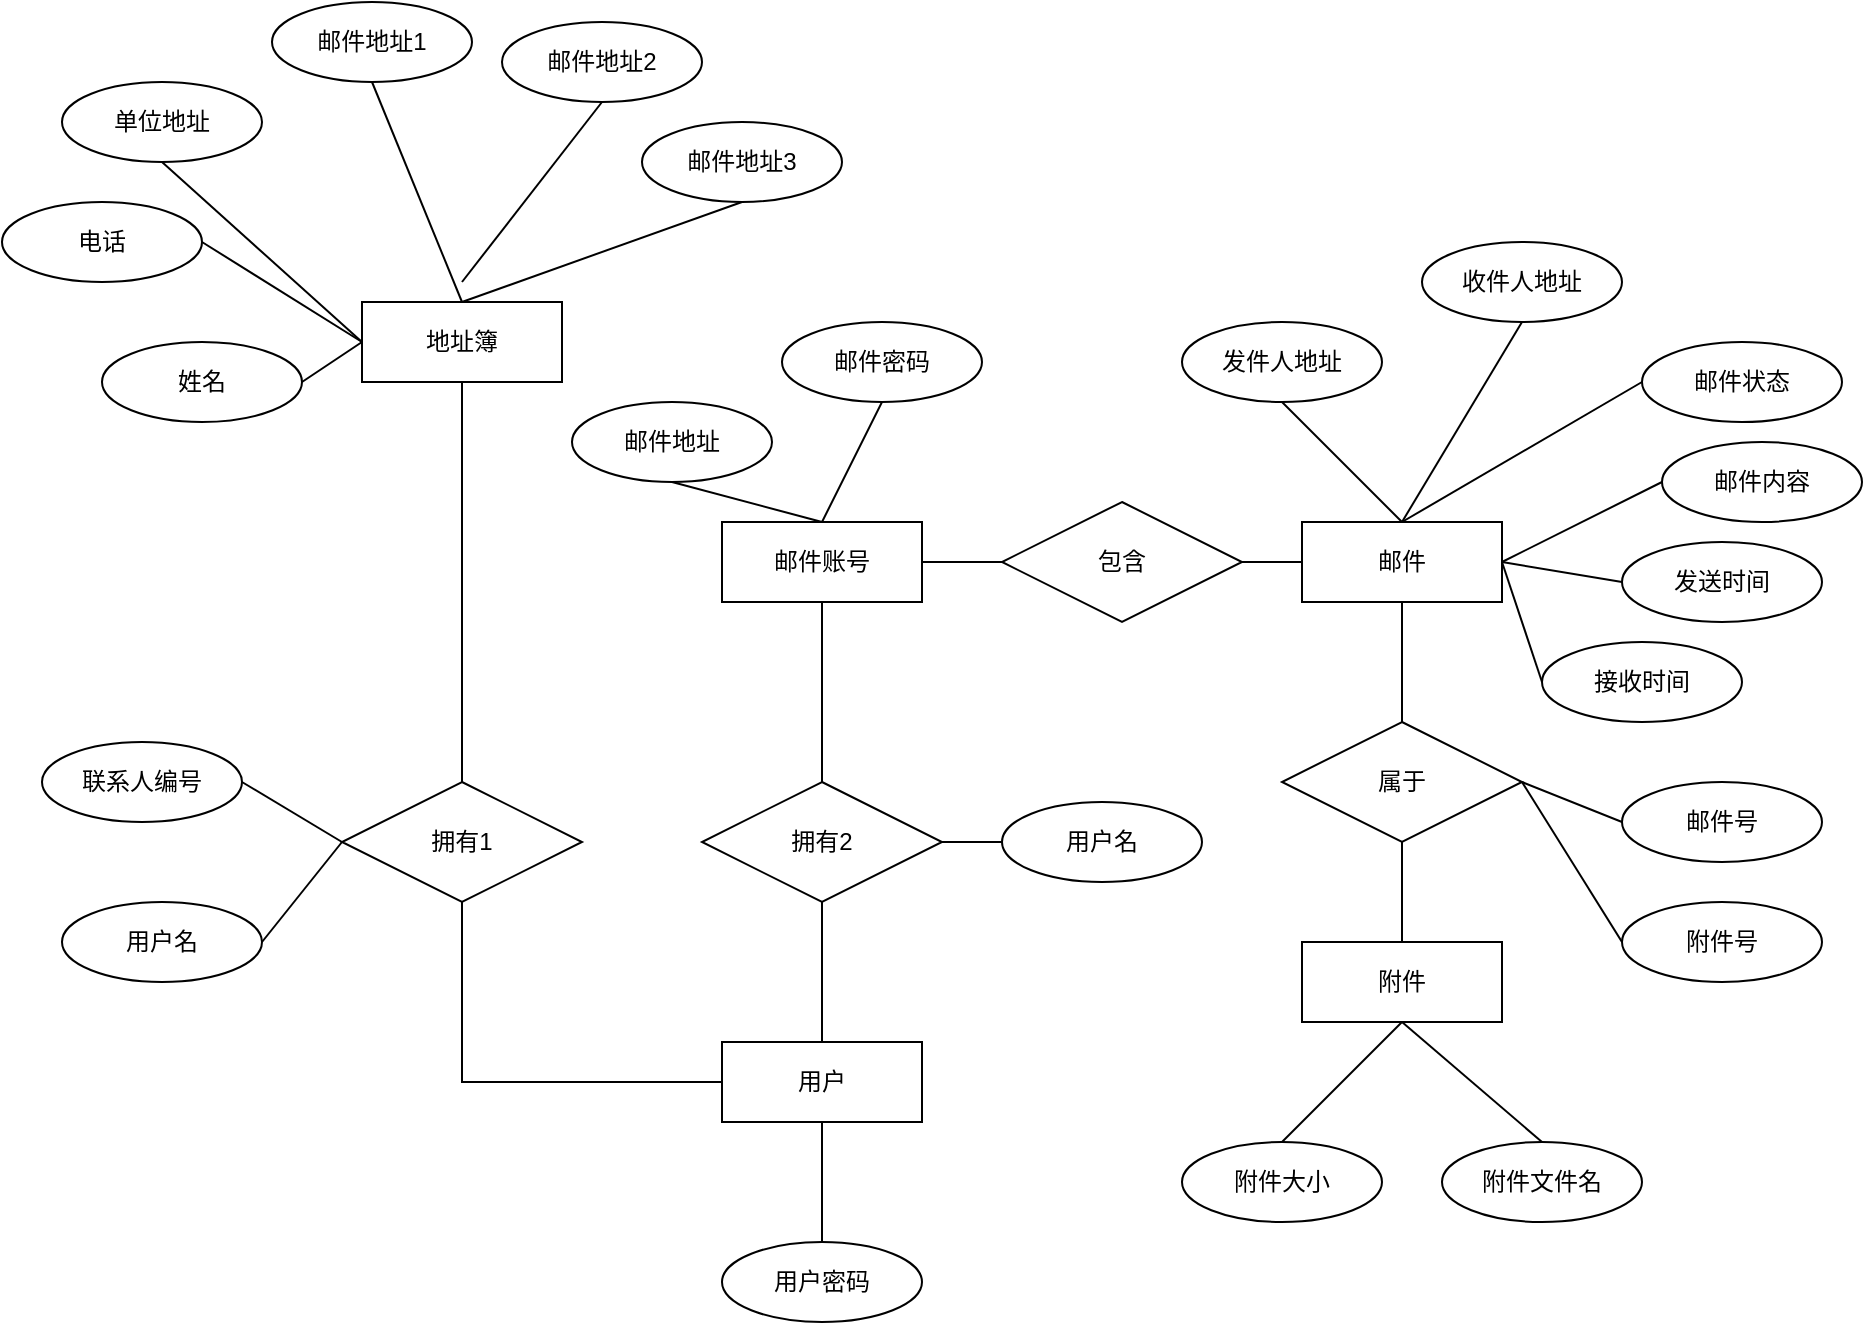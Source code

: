 <mxfile version="22.0.8" type="github">
  <diagram id="R2lEEEUBdFMjLlhIrx00" name="Page-1">
    <mxGraphModel dx="1562" dy="1933" grid="1" gridSize="10" guides="1" tooltips="1" connect="1" arrows="1" fold="1" page="1" pageScale="1" pageWidth="850" pageHeight="1100" math="0" shadow="0" extFonts="Permanent Marker^https://fonts.googleapis.com/css?family=Permanent+Marker">
      <root>
        <mxCell id="0" />
        <mxCell id="1" parent="0" />
        <mxCell id="YOHlFwrLhUCGFyqbjSsb-17" style="rounded=0;orthogonalLoop=1;jettySize=auto;html=1;exitX=0.5;exitY=1;exitDx=0;exitDy=0;entryX=0.5;entryY=0;entryDx=0;entryDy=0;endArrow=none;endFill=0;" edge="1" parent="1" source="YOHlFwrLhUCGFyqbjSsb-1" target="YOHlFwrLhUCGFyqbjSsb-6">
          <mxGeometry relative="1" as="geometry" />
        </mxCell>
        <mxCell id="YOHlFwrLhUCGFyqbjSsb-1" value="地址簿" style="whiteSpace=wrap;html=1;align=center;" vertex="1" parent="1">
          <mxGeometry x="270" y="80" width="100" height="40" as="geometry" />
        </mxCell>
        <mxCell id="YOHlFwrLhUCGFyqbjSsb-16" style="rounded=0;orthogonalLoop=1;jettySize=auto;html=1;exitX=0;exitY=0.5;exitDx=0;exitDy=0;entryX=0.5;entryY=1;entryDx=0;entryDy=0;endArrow=none;endFill=0;edgeStyle=orthogonalEdgeStyle;" edge="1" parent="1" source="YOHlFwrLhUCGFyqbjSsb-2" target="YOHlFwrLhUCGFyqbjSsb-6">
          <mxGeometry relative="1" as="geometry" />
        </mxCell>
        <mxCell id="YOHlFwrLhUCGFyqbjSsb-21" style="rounded=0;orthogonalLoop=1;jettySize=auto;html=1;exitX=0.5;exitY=1;exitDx=0;exitDy=0;entryX=0.5;entryY=0;entryDx=0;entryDy=0;endArrow=none;endFill=0;" edge="1" parent="1" source="YOHlFwrLhUCGFyqbjSsb-2" target="YOHlFwrLhUCGFyqbjSsb-19">
          <mxGeometry relative="1" as="geometry" />
        </mxCell>
        <mxCell id="YOHlFwrLhUCGFyqbjSsb-2" value="用户" style="whiteSpace=wrap;html=1;align=center;" vertex="1" parent="1">
          <mxGeometry x="450" y="450" width="100" height="40" as="geometry" />
        </mxCell>
        <mxCell id="YOHlFwrLhUCGFyqbjSsb-10" style="rounded=0;orthogonalLoop=1;jettySize=auto;html=1;exitX=1;exitY=0.5;exitDx=0;exitDy=0;entryX=0;entryY=0.5;entryDx=0;entryDy=0;endArrow=none;endFill=0;" edge="1" parent="1" source="YOHlFwrLhUCGFyqbjSsb-3" target="YOHlFwrLhUCGFyqbjSsb-8">
          <mxGeometry relative="1" as="geometry" />
        </mxCell>
        <mxCell id="YOHlFwrLhUCGFyqbjSsb-14" style="rounded=0;orthogonalLoop=1;jettySize=auto;html=1;exitX=0.5;exitY=1;exitDx=0;exitDy=0;entryX=0.5;entryY=0;entryDx=0;entryDy=0;endArrow=none;endFill=0;" edge="1" parent="1" source="YOHlFwrLhUCGFyqbjSsb-3" target="YOHlFwrLhUCGFyqbjSsb-7">
          <mxGeometry relative="1" as="geometry" />
        </mxCell>
        <mxCell id="YOHlFwrLhUCGFyqbjSsb-3" value="邮件账号" style="whiteSpace=wrap;html=1;align=center;" vertex="1" parent="1">
          <mxGeometry x="450" y="190" width="100" height="40" as="geometry" />
        </mxCell>
        <mxCell id="YOHlFwrLhUCGFyqbjSsb-11" style="rounded=0;orthogonalLoop=1;jettySize=auto;html=1;exitX=0;exitY=0.5;exitDx=0;exitDy=0;entryX=1;entryY=0.5;entryDx=0;entryDy=0;endArrow=none;endFill=0;" edge="1" parent="1" source="YOHlFwrLhUCGFyqbjSsb-4" target="YOHlFwrLhUCGFyqbjSsb-8">
          <mxGeometry relative="1" as="geometry" />
        </mxCell>
        <mxCell id="YOHlFwrLhUCGFyqbjSsb-12" style="edgeStyle=orthogonalEdgeStyle;rounded=0;orthogonalLoop=1;jettySize=auto;html=1;exitX=0.5;exitY=1;exitDx=0;exitDy=0;entryX=0.5;entryY=0;entryDx=0;entryDy=0;endArrow=none;endFill=0;" edge="1" parent="1" source="YOHlFwrLhUCGFyqbjSsb-4" target="YOHlFwrLhUCGFyqbjSsb-9">
          <mxGeometry relative="1" as="geometry" />
        </mxCell>
        <mxCell id="YOHlFwrLhUCGFyqbjSsb-4" value="邮件" style="whiteSpace=wrap;html=1;align=center;" vertex="1" parent="1">
          <mxGeometry x="740" y="190" width="100" height="40" as="geometry" />
        </mxCell>
        <mxCell id="YOHlFwrLhUCGFyqbjSsb-5" value="附件" style="whiteSpace=wrap;html=1;align=center;" vertex="1" parent="1">
          <mxGeometry x="740" y="400" width="100" height="40" as="geometry" />
        </mxCell>
        <mxCell id="YOHlFwrLhUCGFyqbjSsb-23" style="rounded=0;orthogonalLoop=1;jettySize=auto;html=1;exitX=0;exitY=0.5;exitDx=0;exitDy=0;entryX=1;entryY=0.5;entryDx=0;entryDy=0;endArrow=none;endFill=0;" edge="1" parent="1" source="YOHlFwrLhUCGFyqbjSsb-6" target="YOHlFwrLhUCGFyqbjSsb-22">
          <mxGeometry relative="1" as="geometry" />
        </mxCell>
        <mxCell id="YOHlFwrLhUCGFyqbjSsb-6" value="拥有1" style="shape=rhombus;perimeter=rhombusPerimeter;whiteSpace=wrap;html=1;align=center;" vertex="1" parent="1">
          <mxGeometry x="260" y="320" width="120" height="60" as="geometry" />
        </mxCell>
        <mxCell id="YOHlFwrLhUCGFyqbjSsb-15" style="rounded=0;orthogonalLoop=1;jettySize=auto;html=1;exitX=0.5;exitY=1;exitDx=0;exitDy=0;entryX=0.5;entryY=0;entryDx=0;entryDy=0;endArrow=none;endFill=0;" edge="1" parent="1" source="YOHlFwrLhUCGFyqbjSsb-7" target="YOHlFwrLhUCGFyqbjSsb-2">
          <mxGeometry relative="1" as="geometry" />
        </mxCell>
        <mxCell id="YOHlFwrLhUCGFyqbjSsb-7" value="拥有2" style="shape=rhombus;perimeter=rhombusPerimeter;whiteSpace=wrap;html=1;align=center;" vertex="1" parent="1">
          <mxGeometry x="440" y="320" width="120" height="60" as="geometry" />
        </mxCell>
        <mxCell id="YOHlFwrLhUCGFyqbjSsb-8" value="包含" style="shape=rhombus;perimeter=rhombusPerimeter;whiteSpace=wrap;html=1;align=center;" vertex="1" parent="1">
          <mxGeometry x="590" y="180" width="120" height="60" as="geometry" />
        </mxCell>
        <mxCell id="YOHlFwrLhUCGFyqbjSsb-13" style="edgeStyle=orthogonalEdgeStyle;rounded=0;orthogonalLoop=1;jettySize=auto;html=1;exitX=0.5;exitY=1;exitDx=0;exitDy=0;entryX=0.5;entryY=0;entryDx=0;entryDy=0;endArrow=none;endFill=0;" edge="1" parent="1" source="YOHlFwrLhUCGFyqbjSsb-9" target="YOHlFwrLhUCGFyqbjSsb-5">
          <mxGeometry relative="1" as="geometry" />
        </mxCell>
        <mxCell id="YOHlFwrLhUCGFyqbjSsb-9" value="属于" style="shape=rhombus;perimeter=rhombusPerimeter;whiteSpace=wrap;html=1;align=center;" vertex="1" parent="1">
          <mxGeometry x="730" y="290" width="120" height="60" as="geometry" />
        </mxCell>
        <mxCell id="YOHlFwrLhUCGFyqbjSsb-20" style="rounded=0;orthogonalLoop=1;jettySize=auto;html=1;exitX=0;exitY=0.5;exitDx=0;exitDy=0;entryX=1;entryY=0.5;entryDx=0;entryDy=0;endArrow=none;endFill=0;" edge="1" parent="1" source="YOHlFwrLhUCGFyqbjSsb-18" target="YOHlFwrLhUCGFyqbjSsb-7">
          <mxGeometry relative="1" as="geometry" />
        </mxCell>
        <mxCell id="YOHlFwrLhUCGFyqbjSsb-18" value="用户名" style="ellipse;whiteSpace=wrap;html=1;align=center;" vertex="1" parent="1">
          <mxGeometry x="590" y="330" width="100" height="40" as="geometry" />
        </mxCell>
        <mxCell id="YOHlFwrLhUCGFyqbjSsb-19" value="用户密码" style="ellipse;whiteSpace=wrap;html=1;align=center;" vertex="1" parent="1">
          <mxGeometry x="450" y="550" width="100" height="40" as="geometry" />
        </mxCell>
        <mxCell id="YOHlFwrLhUCGFyqbjSsb-22" value="用户名" style="ellipse;whiteSpace=wrap;html=1;align=center;" vertex="1" parent="1">
          <mxGeometry x="120" y="380" width="100" height="40" as="geometry" />
        </mxCell>
        <mxCell id="YOHlFwrLhUCGFyqbjSsb-25" style="rounded=0;orthogonalLoop=1;jettySize=auto;html=1;exitX=1;exitY=0.5;exitDx=0;exitDy=0;entryX=0;entryY=0.5;entryDx=0;entryDy=0;endArrow=none;endFill=0;" edge="1" parent="1" source="YOHlFwrLhUCGFyqbjSsb-24" target="YOHlFwrLhUCGFyqbjSsb-6">
          <mxGeometry relative="1" as="geometry" />
        </mxCell>
        <mxCell id="YOHlFwrLhUCGFyqbjSsb-24" value="联系人编号" style="ellipse;whiteSpace=wrap;html=1;align=center;" vertex="1" parent="1">
          <mxGeometry x="110" y="300" width="100" height="40" as="geometry" />
        </mxCell>
        <mxCell id="YOHlFwrLhUCGFyqbjSsb-33" style="rounded=0;orthogonalLoop=1;jettySize=auto;html=1;exitX=1;exitY=0.5;exitDx=0;exitDy=0;entryX=0;entryY=0.5;entryDx=0;entryDy=0;endArrow=none;endFill=0;" edge="1" parent="1" source="YOHlFwrLhUCGFyqbjSsb-26" target="YOHlFwrLhUCGFyqbjSsb-1">
          <mxGeometry relative="1" as="geometry" />
        </mxCell>
        <mxCell id="YOHlFwrLhUCGFyqbjSsb-26" value="姓名" style="ellipse;whiteSpace=wrap;html=1;align=center;" vertex="1" parent="1">
          <mxGeometry x="140" y="100" width="100" height="40" as="geometry" />
        </mxCell>
        <mxCell id="YOHlFwrLhUCGFyqbjSsb-34" style="rounded=0;orthogonalLoop=1;jettySize=auto;html=1;exitX=1;exitY=0.5;exitDx=0;exitDy=0;entryX=0;entryY=0.5;entryDx=0;entryDy=0;endArrow=none;endFill=0;" edge="1" parent="1" source="YOHlFwrLhUCGFyqbjSsb-27" target="YOHlFwrLhUCGFyqbjSsb-1">
          <mxGeometry relative="1" as="geometry" />
        </mxCell>
        <mxCell id="YOHlFwrLhUCGFyqbjSsb-27" value="电话" style="ellipse;whiteSpace=wrap;html=1;align=center;" vertex="1" parent="1">
          <mxGeometry x="90" y="30" width="100" height="40" as="geometry" />
        </mxCell>
        <mxCell id="YOHlFwrLhUCGFyqbjSsb-35" style="rounded=0;orthogonalLoop=1;jettySize=auto;html=1;exitX=0.5;exitY=1;exitDx=0;exitDy=0;endArrow=none;endFill=0;" edge="1" parent="1" source="YOHlFwrLhUCGFyqbjSsb-28">
          <mxGeometry relative="1" as="geometry">
            <mxPoint x="270" y="100" as="targetPoint" />
          </mxGeometry>
        </mxCell>
        <mxCell id="YOHlFwrLhUCGFyqbjSsb-28" value="单位地址" style="ellipse;whiteSpace=wrap;html=1;align=center;" vertex="1" parent="1">
          <mxGeometry x="120" y="-30" width="100" height="40" as="geometry" />
        </mxCell>
        <mxCell id="YOHlFwrLhUCGFyqbjSsb-36" style="rounded=0;orthogonalLoop=1;jettySize=auto;html=1;exitX=0.5;exitY=1;exitDx=0;exitDy=0;entryX=0.5;entryY=0;entryDx=0;entryDy=0;endArrow=none;endFill=0;" edge="1" parent="1" source="YOHlFwrLhUCGFyqbjSsb-29" target="YOHlFwrLhUCGFyqbjSsb-1">
          <mxGeometry relative="1" as="geometry" />
        </mxCell>
        <mxCell id="YOHlFwrLhUCGFyqbjSsb-29" value="邮件地址1" style="ellipse;whiteSpace=wrap;html=1;align=center;" vertex="1" parent="1">
          <mxGeometry x="225" y="-70" width="100" height="40" as="geometry" />
        </mxCell>
        <mxCell id="YOHlFwrLhUCGFyqbjSsb-37" style="rounded=0;orthogonalLoop=1;jettySize=auto;html=1;exitX=0.5;exitY=1;exitDx=0;exitDy=0;endArrow=none;endFill=0;" edge="1" parent="1" source="YOHlFwrLhUCGFyqbjSsb-30">
          <mxGeometry relative="1" as="geometry">
            <mxPoint x="320" y="70" as="targetPoint" />
          </mxGeometry>
        </mxCell>
        <mxCell id="YOHlFwrLhUCGFyqbjSsb-30" value="邮件地址2" style="ellipse;whiteSpace=wrap;html=1;align=center;" vertex="1" parent="1">
          <mxGeometry x="340" y="-60" width="100" height="40" as="geometry" />
        </mxCell>
        <mxCell id="YOHlFwrLhUCGFyqbjSsb-38" style="rounded=0;orthogonalLoop=1;jettySize=auto;html=1;exitX=0.5;exitY=1;exitDx=0;exitDy=0;entryX=0.5;entryY=0;entryDx=0;entryDy=0;endArrow=none;endFill=0;" edge="1" parent="1" source="YOHlFwrLhUCGFyqbjSsb-31" target="YOHlFwrLhUCGFyqbjSsb-1">
          <mxGeometry relative="1" as="geometry" />
        </mxCell>
        <mxCell id="YOHlFwrLhUCGFyqbjSsb-31" value="邮件地址3" style="ellipse;whiteSpace=wrap;html=1;align=center;" vertex="1" parent="1">
          <mxGeometry x="410" y="-10" width="100" height="40" as="geometry" />
        </mxCell>
        <mxCell id="YOHlFwrLhUCGFyqbjSsb-51" style="rounded=0;orthogonalLoop=1;jettySize=auto;html=1;exitX=0.5;exitY=1;exitDx=0;exitDy=0;entryX=0.5;entryY=0;entryDx=0;entryDy=0;endArrow=none;endFill=0;" edge="1" parent="1" source="YOHlFwrLhUCGFyqbjSsb-39" target="YOHlFwrLhUCGFyqbjSsb-4">
          <mxGeometry relative="1" as="geometry" />
        </mxCell>
        <mxCell id="YOHlFwrLhUCGFyqbjSsb-39" value="发件人地址" style="ellipse;whiteSpace=wrap;html=1;align=center;" vertex="1" parent="1">
          <mxGeometry x="680" y="90" width="100" height="40" as="geometry" />
        </mxCell>
        <mxCell id="YOHlFwrLhUCGFyqbjSsb-42" style="rounded=0;orthogonalLoop=1;jettySize=auto;html=1;exitX=0.5;exitY=1;exitDx=0;exitDy=0;entryX=0.5;entryY=0;entryDx=0;entryDy=0;endArrow=none;endFill=0;" edge="1" parent="1" source="YOHlFwrLhUCGFyqbjSsb-40" target="YOHlFwrLhUCGFyqbjSsb-3">
          <mxGeometry relative="1" as="geometry" />
        </mxCell>
        <mxCell id="YOHlFwrLhUCGFyqbjSsb-40" value="邮件密码" style="ellipse;whiteSpace=wrap;html=1;align=center;" vertex="1" parent="1">
          <mxGeometry x="480" y="90" width="100" height="40" as="geometry" />
        </mxCell>
        <mxCell id="YOHlFwrLhUCGFyqbjSsb-43" style="rounded=0;orthogonalLoop=1;jettySize=auto;html=1;exitX=0.5;exitY=1;exitDx=0;exitDy=0;endArrow=none;endFill=0;" edge="1" parent="1" source="YOHlFwrLhUCGFyqbjSsb-41">
          <mxGeometry relative="1" as="geometry">
            <mxPoint x="500" y="190" as="targetPoint" />
          </mxGeometry>
        </mxCell>
        <mxCell id="YOHlFwrLhUCGFyqbjSsb-41" value="邮件地址" style="ellipse;whiteSpace=wrap;html=1;align=center;" vertex="1" parent="1">
          <mxGeometry x="375" y="130" width="100" height="40" as="geometry" />
        </mxCell>
        <mxCell id="YOHlFwrLhUCGFyqbjSsb-57" style="rounded=0;orthogonalLoop=1;jettySize=auto;html=1;exitX=0;exitY=0.5;exitDx=0;exitDy=0;entryX=1;entryY=0.5;entryDx=0;entryDy=0;endArrow=none;endFill=0;" edge="1" parent="1" source="YOHlFwrLhUCGFyqbjSsb-45" target="YOHlFwrLhUCGFyqbjSsb-9">
          <mxGeometry relative="1" as="geometry" />
        </mxCell>
        <mxCell id="YOHlFwrLhUCGFyqbjSsb-45" value="邮件号" style="ellipse;whiteSpace=wrap;html=1;align=center;" vertex="1" parent="1">
          <mxGeometry x="900" y="320" width="100" height="40" as="geometry" />
        </mxCell>
        <mxCell id="YOHlFwrLhUCGFyqbjSsb-52" style="rounded=0;orthogonalLoop=1;jettySize=auto;html=1;exitX=0.5;exitY=1;exitDx=0;exitDy=0;endArrow=none;endFill=0;" edge="1" parent="1" source="YOHlFwrLhUCGFyqbjSsb-46">
          <mxGeometry relative="1" as="geometry">
            <mxPoint x="790" y="190" as="targetPoint" />
          </mxGeometry>
        </mxCell>
        <mxCell id="YOHlFwrLhUCGFyqbjSsb-46" value="收件人地址" style="ellipse;whiteSpace=wrap;html=1;align=center;" vertex="1" parent="1">
          <mxGeometry x="800" y="50" width="100" height="40" as="geometry" />
        </mxCell>
        <mxCell id="YOHlFwrLhUCGFyqbjSsb-53" style="rounded=0;orthogonalLoop=1;jettySize=auto;html=1;exitX=0;exitY=0.5;exitDx=0;exitDy=0;endArrow=none;endFill=0;" edge="1" parent="1" source="YOHlFwrLhUCGFyqbjSsb-47">
          <mxGeometry relative="1" as="geometry">
            <mxPoint x="790" y="190" as="targetPoint" />
          </mxGeometry>
        </mxCell>
        <mxCell id="YOHlFwrLhUCGFyqbjSsb-47" value="邮件状态" style="ellipse;whiteSpace=wrap;html=1;align=center;" vertex="1" parent="1">
          <mxGeometry x="910" y="100" width="100" height="40" as="geometry" />
        </mxCell>
        <mxCell id="YOHlFwrLhUCGFyqbjSsb-54" style="rounded=0;orthogonalLoop=1;jettySize=auto;html=1;exitX=0;exitY=0.5;exitDx=0;exitDy=0;entryX=1;entryY=0.5;entryDx=0;entryDy=0;endArrow=none;endFill=0;" edge="1" parent="1" source="YOHlFwrLhUCGFyqbjSsb-48" target="YOHlFwrLhUCGFyqbjSsb-4">
          <mxGeometry relative="1" as="geometry" />
        </mxCell>
        <mxCell id="YOHlFwrLhUCGFyqbjSsb-48" value="邮件内容" style="ellipse;whiteSpace=wrap;html=1;align=center;" vertex="1" parent="1">
          <mxGeometry x="920" y="150" width="100" height="40" as="geometry" />
        </mxCell>
        <mxCell id="YOHlFwrLhUCGFyqbjSsb-55" style="rounded=0;orthogonalLoop=1;jettySize=auto;html=1;exitX=0;exitY=0.5;exitDx=0;exitDy=0;endArrow=none;endFill=0;" edge="1" parent="1" source="YOHlFwrLhUCGFyqbjSsb-49">
          <mxGeometry relative="1" as="geometry">
            <mxPoint x="840" y="210" as="targetPoint" />
          </mxGeometry>
        </mxCell>
        <mxCell id="YOHlFwrLhUCGFyqbjSsb-49" value="发送时间" style="ellipse;whiteSpace=wrap;html=1;align=center;" vertex="1" parent="1">
          <mxGeometry x="900" y="200" width="100" height="40" as="geometry" />
        </mxCell>
        <mxCell id="YOHlFwrLhUCGFyqbjSsb-56" style="rounded=0;orthogonalLoop=1;jettySize=auto;html=1;exitX=0;exitY=0.5;exitDx=0;exitDy=0;endArrow=none;endFill=0;" edge="1" parent="1" source="YOHlFwrLhUCGFyqbjSsb-50">
          <mxGeometry relative="1" as="geometry">
            <mxPoint x="840" y="210" as="targetPoint" />
          </mxGeometry>
        </mxCell>
        <mxCell id="YOHlFwrLhUCGFyqbjSsb-50" value="接收时间" style="ellipse;whiteSpace=wrap;html=1;align=center;" vertex="1" parent="1">
          <mxGeometry x="860" y="250" width="100" height="40" as="geometry" />
        </mxCell>
        <mxCell id="YOHlFwrLhUCGFyqbjSsb-63" style="rounded=0;orthogonalLoop=1;jettySize=auto;html=1;exitX=0;exitY=0.5;exitDx=0;exitDy=0;entryX=1;entryY=0.5;entryDx=0;entryDy=0;endArrow=none;endFill=0;" edge="1" parent="1" source="YOHlFwrLhUCGFyqbjSsb-58" target="YOHlFwrLhUCGFyqbjSsb-9">
          <mxGeometry relative="1" as="geometry" />
        </mxCell>
        <mxCell id="YOHlFwrLhUCGFyqbjSsb-58" value="附件号" style="ellipse;whiteSpace=wrap;html=1;align=center;" vertex="1" parent="1">
          <mxGeometry x="900" y="380" width="100" height="40" as="geometry" />
        </mxCell>
        <mxCell id="YOHlFwrLhUCGFyqbjSsb-62" style="rounded=0;orthogonalLoop=1;jettySize=auto;html=1;exitX=0.5;exitY=0;exitDx=0;exitDy=0;endArrow=none;endFill=0;" edge="1" parent="1" source="YOHlFwrLhUCGFyqbjSsb-59">
          <mxGeometry relative="1" as="geometry">
            <mxPoint x="790" y="440" as="targetPoint" />
          </mxGeometry>
        </mxCell>
        <mxCell id="YOHlFwrLhUCGFyqbjSsb-59" value="附件文件名" style="ellipse;whiteSpace=wrap;html=1;align=center;" vertex="1" parent="1">
          <mxGeometry x="810" y="500" width="100" height="40" as="geometry" />
        </mxCell>
        <mxCell id="YOHlFwrLhUCGFyqbjSsb-61" style="rounded=0;orthogonalLoop=1;jettySize=auto;html=1;exitX=0.5;exitY=0;exitDx=0;exitDy=0;entryX=0.5;entryY=1;entryDx=0;entryDy=0;endArrow=none;endFill=0;" edge="1" parent="1" source="YOHlFwrLhUCGFyqbjSsb-60" target="YOHlFwrLhUCGFyqbjSsb-5">
          <mxGeometry relative="1" as="geometry" />
        </mxCell>
        <mxCell id="YOHlFwrLhUCGFyqbjSsb-60" value="附件大小" style="ellipse;whiteSpace=wrap;html=1;align=center;" vertex="1" parent="1">
          <mxGeometry x="680" y="500" width="100" height="40" as="geometry" />
        </mxCell>
      </root>
    </mxGraphModel>
  </diagram>
</mxfile>
